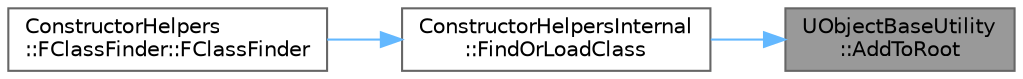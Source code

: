 digraph "UObjectBaseUtility::AddToRoot"
{
 // INTERACTIVE_SVG=YES
 // LATEX_PDF_SIZE
  bgcolor="transparent";
  edge [fontname=Helvetica,fontsize=10,labelfontname=Helvetica,labelfontsize=10];
  node [fontname=Helvetica,fontsize=10,shape=box,height=0.2,width=0.4];
  rankdir="RL";
  Node1 [id="Node000001",label="UObjectBaseUtility\l::AddToRoot",height=0.2,width=0.4,color="gray40", fillcolor="grey60", style="filled", fontcolor="black",tooltip="Add an object to the root set."];
  Node1 -> Node2 [id="edge1_Node000001_Node000002",dir="back",color="steelblue1",style="solid",tooltip=" "];
  Node2 [id="Node000002",label="ConstructorHelpersInternal\l::FindOrLoadClass",height=0.2,width=0.4,color="grey40", fillcolor="white", style="filled",URL="$d8/d68/namespaceConstructorHelpersInternal.html#aea642052fcfa49bf861604f48f4c74af",tooltip=" "];
  Node2 -> Node3 [id="edge2_Node000002_Node000003",dir="back",color="steelblue1",style="solid",tooltip=" "];
  Node3 [id="Node000003",label="ConstructorHelpers\l::FClassFinder::FClassFinder",height=0.2,width=0.4,color="grey40", fillcolor="white", style="filled",URL="$db/d7b/structConstructorHelpers_1_1FClassFinder.html#a79a8639024d110dea497f1315e528d7c",tooltip=" "];
}
